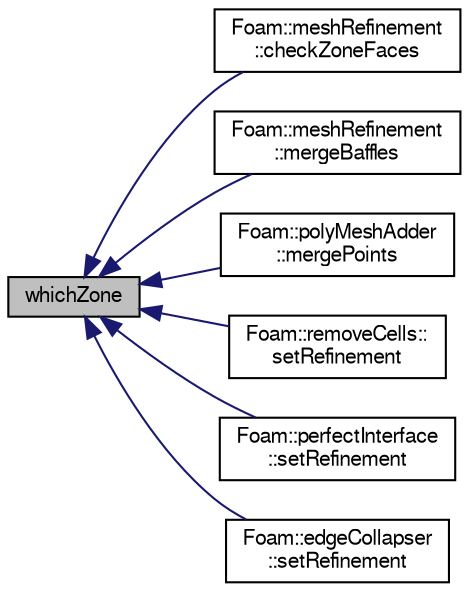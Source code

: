 digraph "whichZone"
{
  bgcolor="transparent";
  edge [fontname="FreeSans",fontsize="10",labelfontname="FreeSans",labelfontsize="10"];
  node [fontname="FreeSans",fontsize="10",shape=record];
  rankdir="LR";
  Node1 [label="whichZone",height=0.2,width=0.4,color="black", fillcolor="grey75", style="filled" fontcolor="black"];
  Node1 -> Node2 [dir="back",color="midnightblue",fontsize="10",style="solid",fontname="FreeSans"];
  Node2 [label="Foam::meshRefinement\l::checkZoneFaces",height=0.2,width=0.4,color="black",URL="$a01428.html#ac89b150a008dde867d90c6ee31761392",tooltip="Debug helper: check faceZones are not on processor patches. "];
  Node1 -> Node3 [dir="back",color="midnightblue",fontsize="10",style="solid",fontname="FreeSans"];
  Node3 [label="Foam::meshRefinement\l::mergeBaffles",height=0.2,width=0.4,color="black",URL="$a01428.html#aa959f1ef1377d3a4eaac5ff099280e50",tooltip="Merge baffles. Gets pairs of faces. "];
  Node1 -> Node4 [dir="back",color="midnightblue",fontsize="10",style="solid",fontname="FreeSans"];
  Node4 [label="Foam::polyMeshAdder\l::mergePoints",height=0.2,width=0.4,color="black",URL="$a01862.html#a4a56041144898b62dd90a030e2143d1a",tooltip="Helper: Merge points. "];
  Node1 -> Node5 [dir="back",color="midnightblue",fontsize="10",style="solid",fontname="FreeSans"];
  Node5 [label="Foam::removeCells::\lsetRefinement",height=0.2,width=0.4,color="black",URL="$a02094.html#a90dfb3748798e10bc8e79a836ef766f4",tooltip="Play commands into polyTopoChange to remove cells. "];
  Node1 -> Node6 [dir="back",color="midnightblue",fontsize="10",style="solid",fontname="FreeSans"];
  Node6 [label="Foam::perfectInterface\l::setRefinement",height=0.2,width=0.4,color="black",URL="$a01778.html#a9127fcee3341a601c9d07bee5d1e3738",tooltip="Insert the layer addition/removal instructions. "];
  Node1 -> Node7 [dir="back",color="midnightblue",fontsize="10",style="solid",fontname="FreeSans"];
  Node7 [label="Foam::edgeCollapser\l::setRefinement",height=0.2,width=0.4,color="black",URL="$a00591.html#a9b80e891413d76aa1324fdd6c9e58c64",tooltip="Play commands into polyTopoChange to create mesh. "];
}
